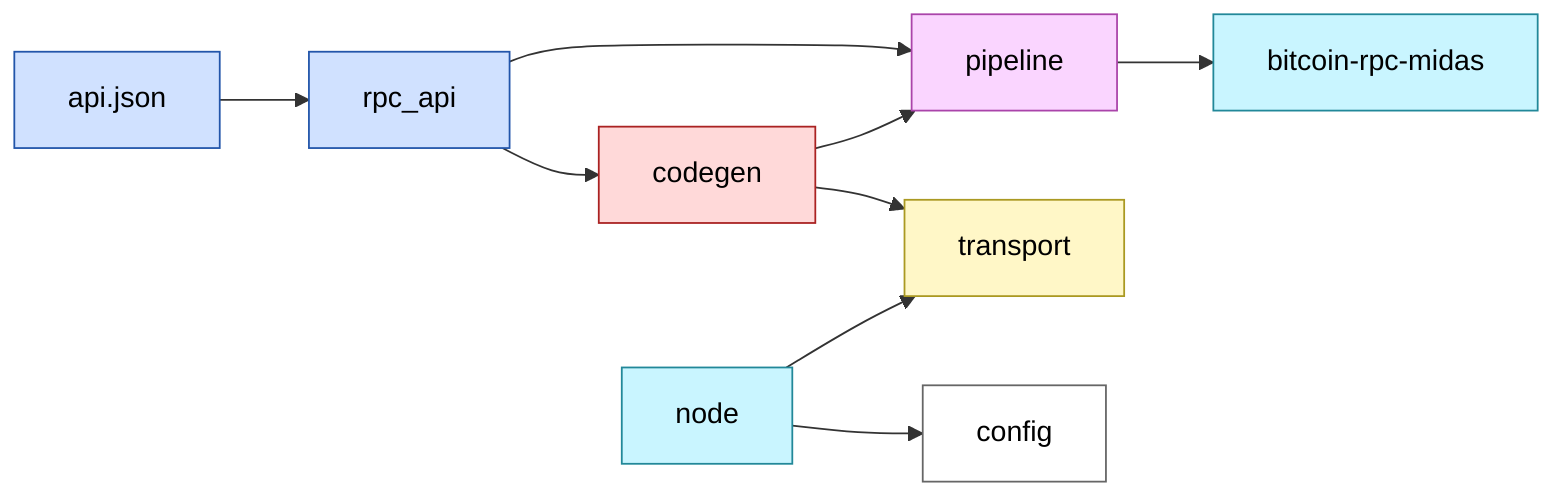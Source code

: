 flowchart LR
  API_JSON["api.json"]:::api --> RPC_API["rpc_api"]:::api

  RPC_API --> Codegen["codegen"]:::codegen
  RPC_API --> Pipeline["pipeline"]:::pipeline
  Codegen --> Pipeline
  Codegen --> Transport["transport"]:::transport
  Pipeline --> Midas["bitcoin‑rpc‑midas"]:::midas

  NodeMgr["node"]:::node --> Transport
  NodeMgr --> Config["config"]:::config

  classDef api       fill:#d0e1ff,stroke:#2255aa,color:#000;
  classDef codegen   fill:#ffd9d9,stroke:#aa2222,color:#000;
  classDef transport fill:#fff7c7,stroke:#aa9922,color:#000;
  classDef pipeline  fill:#fad5ff,stroke:#aa44aa,color:#000;
  classDef midas     fill:#c9f5ff,stroke:#228899,color:#000;
  classDef node      fill:#c9f5ff,stroke:#228899,color:#000;
  classDef config    fill:#ffffff,stroke:#666666,color:#000;